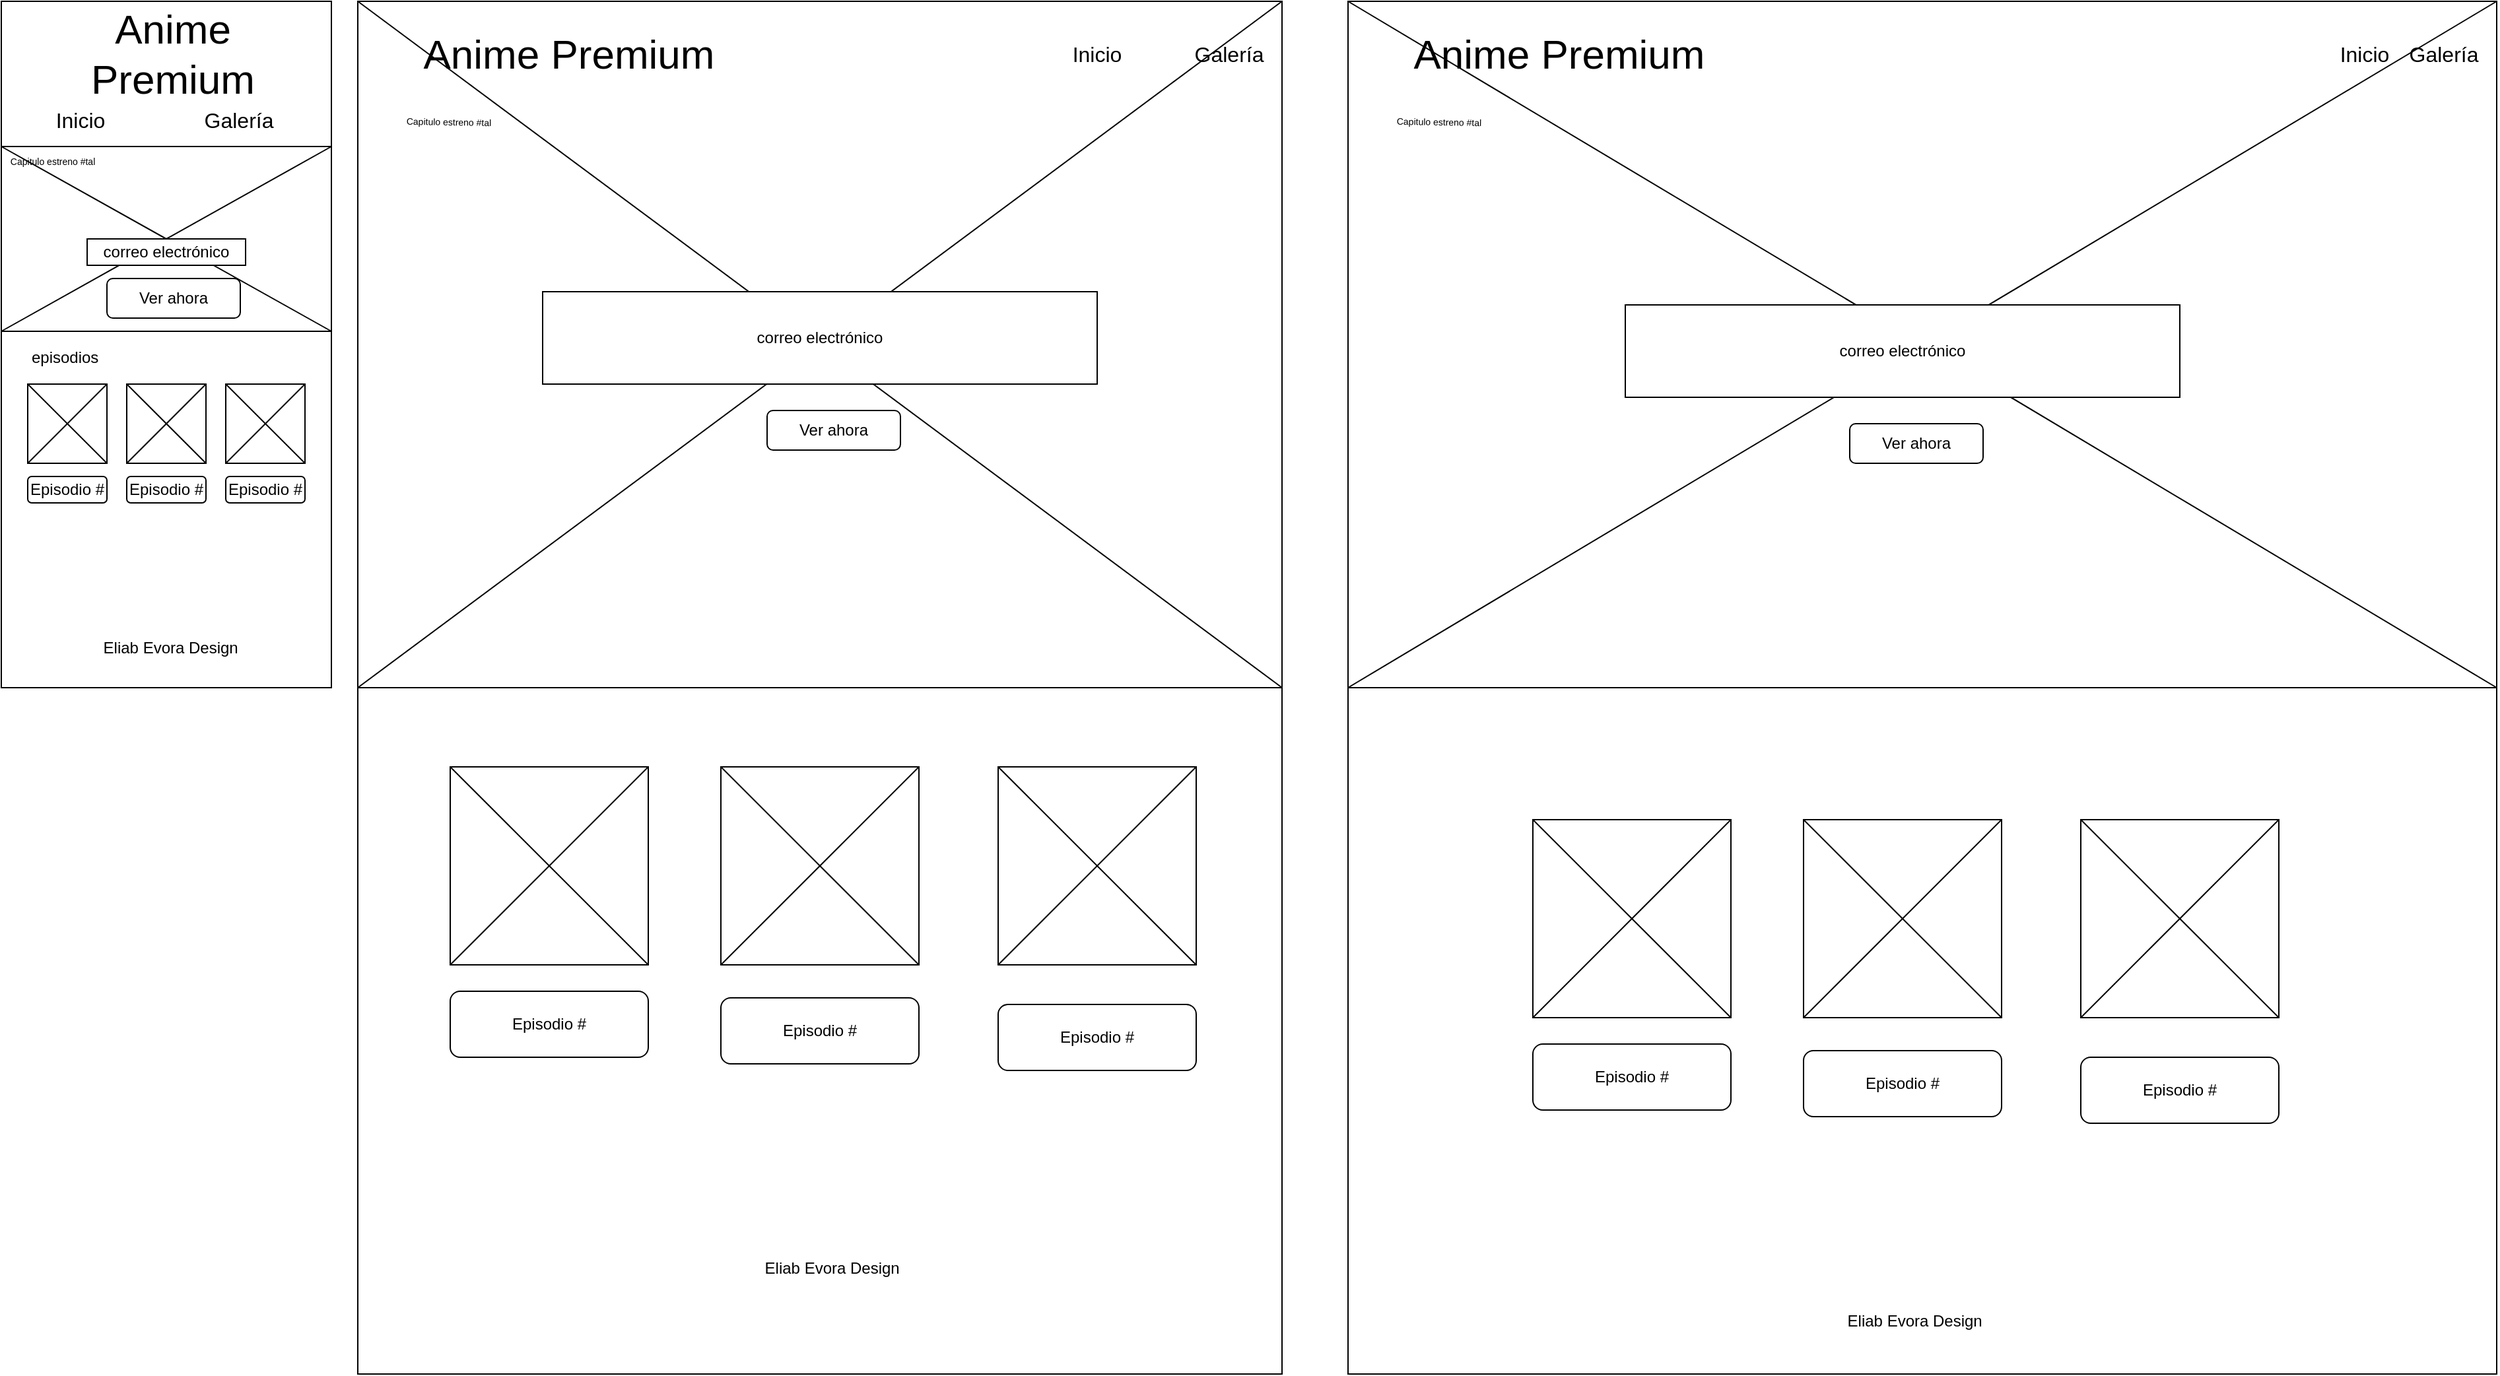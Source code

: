 <mxfile version="14.2.9" type="device"><diagram id="TVRLxBg_jeRX5fFNaOIJ" name="Page-1"><mxGraphModel dx="3434" dy="1849" grid="1" gridSize="10" guides="1" tooltips="1" connect="1" arrows="1" fold="1" page="1" pageScale="1" pageWidth="1100" pageHeight="850" math="0" shadow="0"><root><mxCell id="0"/><mxCell id="1" parent="0"/><mxCell id="LJBU-VAnCsG5Pyl1tN5j-1" value="" style="rounded=0;whiteSpace=wrap;html=1;" parent="1" vertex="1"><mxGeometry x="20" y="100" width="250" height="520" as="geometry"/></mxCell><mxCell id="LJBU-VAnCsG5Pyl1tN5j-2" value="" style="rounded=0;whiteSpace=wrap;html=1;" parent="1" vertex="1"><mxGeometry x="290" y="100" width="700" height="520" as="geometry"/></mxCell><mxCell id="LJBU-VAnCsG5Pyl1tN5j-15" value="Anime Premium" style="text;html=1;strokeColor=none;fillColor=none;align=center;verticalAlign=middle;whiteSpace=wrap;rounded=0;fontSize=31;" parent="1" vertex="1"><mxGeometry x="70" y="130" width="160" height="20" as="geometry"/></mxCell><mxCell id="LJBU-VAnCsG5Pyl1tN5j-16" value="Inicio" style="text;html=1;strokeColor=none;fillColor=none;align=center;verticalAlign=middle;whiteSpace=wrap;rounded=0;fontSize=16;" parent="1" vertex="1"><mxGeometry x="60" y="180" width="40" height="20" as="geometry"/></mxCell><mxCell id="LJBU-VAnCsG5Pyl1tN5j-17" value="Galería" style="text;html=1;strokeColor=none;fillColor=none;align=center;verticalAlign=middle;whiteSpace=wrap;rounded=0;fontSize=16;" parent="1" vertex="1"><mxGeometry x="180" y="180" width="40" height="20" as="geometry"/></mxCell><mxCell id="LJBU-VAnCsG5Pyl1tN5j-20" value="Anime Premium" style="text;html=1;strokeColor=none;fillColor=none;align=center;verticalAlign=middle;whiteSpace=wrap;rounded=0;fontSize=31;" parent="1" vertex="1"><mxGeometry x="310" y="130" width="280" height="20" as="geometry"/></mxCell><mxCell id="LJBU-VAnCsG5Pyl1tN5j-21" value="Inicio" style="text;html=1;strokeColor=none;fillColor=none;align=center;verticalAlign=middle;whiteSpace=wrap;rounded=0;fontSize=16;" parent="1" vertex="1"><mxGeometry x="830" y="130" width="40" height="20" as="geometry"/></mxCell><mxCell id="LJBU-VAnCsG5Pyl1tN5j-22" value="Galería" style="text;html=1;strokeColor=none;fillColor=none;align=center;verticalAlign=middle;whiteSpace=wrap;rounded=0;fontSize=16;" parent="1" vertex="1"><mxGeometry x="930" y="130" width="40" height="20" as="geometry"/></mxCell><mxCell id="LJBU-VAnCsG5Pyl1tN5j-23" value="" style="endArrow=none;html=1;fontSize=16;entryX=0;entryY=0;entryDx=0;entryDy=0;exitX=1;exitY=1;exitDx=0;exitDy=0;" parent="1" source="LJBU-VAnCsG5Pyl1tN5j-2" target="LJBU-VAnCsG5Pyl1tN5j-2" edge="1"><mxGeometry width="50" height="50" relative="1" as="geometry"><mxPoint x="620" y="320" as="sourcePoint"/><mxPoint x="670" y="270" as="targetPoint"/></mxGeometry></mxCell><mxCell id="LJBU-VAnCsG5Pyl1tN5j-24" value="" style="endArrow=none;html=1;fontSize=16;entryX=1;entryY=0;entryDx=0;entryDy=0;exitX=0;exitY=1;exitDx=0;exitDy=0;" parent="1" source="LJBU-VAnCsG5Pyl1tN5j-2" target="LJBU-VAnCsG5Pyl1tN5j-2" edge="1"><mxGeometry width="50" height="50" relative="1" as="geometry"><mxPoint x="620" y="320" as="sourcePoint"/><mxPoint x="670" y="270" as="targetPoint"/></mxGeometry></mxCell><mxCell id="LJBU-VAnCsG5Pyl1tN5j-25" style="edgeStyle=orthogonalEdgeStyle;rounded=0;orthogonalLoop=1;jettySize=auto;html=1;exitX=1;exitY=0.5;exitDx=0;exitDy=0;fontSize=16;" parent="1" edge="1"><mxGeometry relative="1" as="geometry"><mxPoint x="1620" y="632.5" as="sourcePoint"/><mxPoint x="1620" y="632.5" as="targetPoint"/></mxGeometry></mxCell><mxCell id="VJ8AZT7U1cvFvl4mFtHE-2" value="" style="rounded=0;whiteSpace=wrap;html=1;" vertex="1" parent="1"><mxGeometry x="20" y="210" width="250" height="140" as="geometry"/></mxCell><mxCell id="VJ8AZT7U1cvFvl4mFtHE-3" value="" style="endArrow=none;html=1;exitX=0;exitY=1;exitDx=0;exitDy=0;entryX=1;entryY=0;entryDx=0;entryDy=0;" edge="1" parent="1" source="VJ8AZT7U1cvFvl4mFtHE-2" target="VJ8AZT7U1cvFvl4mFtHE-2"><mxGeometry width="50" height="50" relative="1" as="geometry"><mxPoint x="200" y="280" as="sourcePoint"/><mxPoint x="250" y="230" as="targetPoint"/></mxGeometry></mxCell><mxCell id="VJ8AZT7U1cvFvl4mFtHE-4" value="" style="endArrow=none;html=1;exitX=0;exitY=0;exitDx=0;exitDy=0;entryX=1;entryY=1;entryDx=0;entryDy=0;" edge="1" parent="1" source="VJ8AZT7U1cvFvl4mFtHE-2" target="VJ8AZT7U1cvFvl4mFtHE-2"><mxGeometry width="50" height="50" relative="1" as="geometry"><mxPoint x="200" y="280" as="sourcePoint"/><mxPoint x="250" y="230" as="targetPoint"/></mxGeometry></mxCell><mxCell id="VJ8AZT7U1cvFvl4mFtHE-5" value="Ver ahora" style="rounded=1;whiteSpace=wrap;html=1;" vertex="1" parent="1"><mxGeometry x="100" y="310" width="101" height="30" as="geometry"/></mxCell><mxCell id="VJ8AZT7U1cvFvl4mFtHE-6" value="correo electrónico" style="rounded=0;whiteSpace=wrap;html=1;" vertex="1" parent="1"><mxGeometry x="85" y="280" width="120" height="20" as="geometry"/></mxCell><mxCell id="VJ8AZT7U1cvFvl4mFtHE-8" value="&lt;font style=&quot;font-size: 7px&quot;&gt;Capitulo estreno #tal&amp;nbsp;&lt;/font&gt;" style="text;html=1;strokeColor=none;fillColor=none;align=center;verticalAlign=middle;whiteSpace=wrap;rounded=0;" vertex="1" parent="1"><mxGeometry x="20" y="210" width="80" height="20" as="geometry"/></mxCell><mxCell id="VJ8AZT7U1cvFvl4mFtHE-9" value="" style="rounded=0;whiteSpace=wrap;html=1;" vertex="1" parent="1"><mxGeometry x="40" y="390" width="60" height="60" as="geometry"/></mxCell><mxCell id="VJ8AZT7U1cvFvl4mFtHE-10" value="" style="endArrow=none;html=1;exitX=0;exitY=1;exitDx=0;exitDy=0;entryX=1;entryY=0;entryDx=0;entryDy=0;" edge="1" parent="1" source="VJ8AZT7U1cvFvl4mFtHE-9" target="VJ8AZT7U1cvFvl4mFtHE-9"><mxGeometry width="50" height="50" relative="1" as="geometry"><mxPoint x="140" y="450" as="sourcePoint"/><mxPoint x="190" y="400" as="targetPoint"/><Array as="points"/></mxGeometry></mxCell><mxCell id="VJ8AZT7U1cvFvl4mFtHE-11" value="" style="endArrow=none;html=1;exitX=0;exitY=0;exitDx=0;exitDy=0;entryX=1;entryY=1;entryDx=0;entryDy=0;" edge="1" parent="1" source="VJ8AZT7U1cvFvl4mFtHE-9" target="VJ8AZT7U1cvFvl4mFtHE-9"><mxGeometry width="50" height="50" relative="1" as="geometry"><mxPoint x="40" y="435" as="sourcePoint"/><mxPoint x="100" y="375" as="targetPoint"/><Array as="points"/></mxGeometry></mxCell><mxCell id="VJ8AZT7U1cvFvl4mFtHE-13" value="episodios&amp;nbsp;" style="text;html=1;strokeColor=none;fillColor=none;align=center;verticalAlign=middle;whiteSpace=wrap;rounded=0;" vertex="1" parent="1"><mxGeometry x="25" y="360" width="90" height="20" as="geometry"/></mxCell><mxCell id="VJ8AZT7U1cvFvl4mFtHE-14" value="" style="rounded=0;whiteSpace=wrap;html=1;" vertex="1" parent="1"><mxGeometry x="115" y="390" width="60" height="60" as="geometry"/></mxCell><mxCell id="VJ8AZT7U1cvFvl4mFtHE-15" value="" style="rounded=0;whiteSpace=wrap;html=1;" vertex="1" parent="1"><mxGeometry x="190" y="390" width="60" height="60" as="geometry"/></mxCell><mxCell id="VJ8AZT7U1cvFvl4mFtHE-16" value="" style="endArrow=none;html=1;exitX=0;exitY=0;exitDx=0;exitDy=0;entryX=1;entryY=1;entryDx=0;entryDy=0;" edge="1" parent="1"><mxGeometry width="50" height="50" relative="1" as="geometry"><mxPoint x="115" y="390" as="sourcePoint"/><mxPoint x="175" y="450" as="targetPoint"/><Array as="points"/></mxGeometry></mxCell><mxCell id="VJ8AZT7U1cvFvl4mFtHE-17" value="" style="endArrow=none;html=1;exitX=0;exitY=1;exitDx=0;exitDy=0;entryX=1;entryY=0;entryDx=0;entryDy=0;" edge="1" parent="1"><mxGeometry width="50" height="50" relative="1" as="geometry"><mxPoint x="115" y="450" as="sourcePoint"/><mxPoint x="175" y="390" as="targetPoint"/><Array as="points"/></mxGeometry></mxCell><mxCell id="VJ8AZT7U1cvFvl4mFtHE-18" value="" style="endArrow=none;html=1;exitX=0;exitY=1;exitDx=0;exitDy=0;entryX=1;entryY=0;entryDx=0;entryDy=0;" edge="1" parent="1"><mxGeometry width="50" height="50" relative="1" as="geometry"><mxPoint x="190" y="450" as="sourcePoint"/><mxPoint x="250" y="390" as="targetPoint"/><Array as="points"/></mxGeometry></mxCell><mxCell id="VJ8AZT7U1cvFvl4mFtHE-19" value="" style="endArrow=none;html=1;exitX=0;exitY=0;exitDx=0;exitDy=0;entryX=1;entryY=1;entryDx=0;entryDy=0;" edge="1" parent="1"><mxGeometry width="50" height="50" relative="1" as="geometry"><mxPoint x="190" y="390" as="sourcePoint"/><mxPoint x="250" y="450" as="targetPoint"/><Array as="points"/></mxGeometry></mxCell><mxCell id="VJ8AZT7U1cvFvl4mFtHE-21" value="Episodio #" style="rounded=1;whiteSpace=wrap;html=1;" vertex="1" parent="1"><mxGeometry x="40" y="460" width="60" height="20" as="geometry"/></mxCell><mxCell id="VJ8AZT7U1cvFvl4mFtHE-22" value="Episodio #" style="rounded=1;whiteSpace=wrap;html=1;" vertex="1" parent="1"><mxGeometry x="115" y="460" width="60" height="20" as="geometry"/></mxCell><mxCell id="VJ8AZT7U1cvFvl4mFtHE-23" value="Episodio #" style="rounded=1;whiteSpace=wrap;html=1;" vertex="1" parent="1"><mxGeometry x="190" y="460" width="60" height="20" as="geometry"/></mxCell><mxCell id="VJ8AZT7U1cvFvl4mFtHE-25" value="Eliab Evora Design&amp;nbsp;" style="text;html=1;strokeColor=none;fillColor=none;align=center;verticalAlign=middle;whiteSpace=wrap;rounded=0;" vertex="1" parent="1"><mxGeometry x="40" y="580" width="220" height="20" as="geometry"/></mxCell><mxCell id="VJ8AZT7U1cvFvl4mFtHE-26" value="" style="rounded=0;whiteSpace=wrap;html=1;" vertex="1" parent="1"><mxGeometry x="290" y="620" width="700" height="520" as="geometry"/></mxCell><mxCell id="VJ8AZT7U1cvFvl4mFtHE-27" value="correo electrónico" style="rounded=0;whiteSpace=wrap;html=1;" vertex="1" parent="1"><mxGeometry x="430" y="320" width="420" height="70" as="geometry"/></mxCell><mxCell id="VJ8AZT7U1cvFvl4mFtHE-28" value="Ver ahora" style="rounded=1;whiteSpace=wrap;html=1;" vertex="1" parent="1"><mxGeometry x="600" y="410" width="101" height="30" as="geometry"/></mxCell><mxCell id="VJ8AZT7U1cvFvl4mFtHE-29" value="&lt;font style=&quot;font-size: 7px&quot;&gt;Capitulo estreno #tal&amp;nbsp;&lt;/font&gt;" style="text;html=1;strokeColor=none;fillColor=none;align=center;verticalAlign=middle;whiteSpace=wrap;rounded=0;rotation=1;" vertex="1" parent="1"><mxGeometry x="320" y="180" width="80" height="20" as="geometry"/></mxCell><mxCell id="VJ8AZT7U1cvFvl4mFtHE-31" value="" style="rounded=0;whiteSpace=wrap;html=1;" vertex="1" parent="1"><mxGeometry x="360" y="680" width="150" height="150" as="geometry"/></mxCell><mxCell id="VJ8AZT7U1cvFvl4mFtHE-32" value="" style="endArrow=none;html=1;exitX=0;exitY=1;exitDx=0;exitDy=0;entryX=1;entryY=0;entryDx=0;entryDy=0;" edge="1" parent="1" source="VJ8AZT7U1cvFvl4mFtHE-31" target="VJ8AZT7U1cvFvl4mFtHE-31"><mxGeometry width="50" height="50" relative="1" as="geometry"><mxPoint x="445" y="530" as="sourcePoint"/><mxPoint x="495" y="480" as="targetPoint"/><Array as="points"/></mxGeometry></mxCell><mxCell id="VJ8AZT7U1cvFvl4mFtHE-33" value="" style="endArrow=none;html=1;exitX=0;exitY=0;exitDx=0;exitDy=0;entryX=1;entryY=1;entryDx=0;entryDy=0;" edge="1" parent="1" source="VJ8AZT7U1cvFvl4mFtHE-31" target="VJ8AZT7U1cvFvl4mFtHE-31"><mxGeometry width="50" height="50" relative="1" as="geometry"><mxPoint x="345" y="515" as="sourcePoint"/><mxPoint x="405" y="455" as="targetPoint"/><Array as="points"/></mxGeometry></mxCell><mxCell id="VJ8AZT7U1cvFvl4mFtHE-34" value="Episodio #" style="rounded=1;whiteSpace=wrap;html=1;" vertex="1" parent="1"><mxGeometry x="360" y="850" width="150" height="50" as="geometry"/></mxCell><mxCell id="VJ8AZT7U1cvFvl4mFtHE-36" value="" style="rounded=0;whiteSpace=wrap;html=1;" vertex="1" parent="1"><mxGeometry x="565" y="680" width="150" height="150" as="geometry"/></mxCell><mxCell id="VJ8AZT7U1cvFvl4mFtHE-37" value="" style="endArrow=none;html=1;exitX=0;exitY=1;exitDx=0;exitDy=0;entryX=1;entryY=0;entryDx=0;entryDy=0;" edge="1" parent="1" source="VJ8AZT7U1cvFvl4mFtHE-36" target="VJ8AZT7U1cvFvl4mFtHE-36"><mxGeometry width="50" height="50" relative="1" as="geometry"><mxPoint x="625" y="530" as="sourcePoint"/><mxPoint x="675" y="480" as="targetPoint"/><Array as="points"/></mxGeometry></mxCell><mxCell id="VJ8AZT7U1cvFvl4mFtHE-38" value="" style="endArrow=none;html=1;exitX=0;exitY=0;exitDx=0;exitDy=0;entryX=1;entryY=1;entryDx=0;entryDy=0;" edge="1" parent="1" source="VJ8AZT7U1cvFvl4mFtHE-36" target="VJ8AZT7U1cvFvl4mFtHE-36"><mxGeometry width="50" height="50" relative="1" as="geometry"><mxPoint x="525" y="515" as="sourcePoint"/><mxPoint x="585" y="455" as="targetPoint"/><Array as="points"/></mxGeometry></mxCell><mxCell id="VJ8AZT7U1cvFvl4mFtHE-39" value="Episodio #" style="rounded=1;whiteSpace=wrap;html=1;" vertex="1" parent="1"><mxGeometry x="565" y="855" width="150" height="50" as="geometry"/></mxCell><mxCell id="VJ8AZT7U1cvFvl4mFtHE-40" value="" style="rounded=0;whiteSpace=wrap;html=1;" vertex="1" parent="1"><mxGeometry x="775" y="680" width="150" height="150" as="geometry"/></mxCell><mxCell id="VJ8AZT7U1cvFvl4mFtHE-41" value="" style="endArrow=none;html=1;exitX=0;exitY=1;exitDx=0;exitDy=0;entryX=1;entryY=0;entryDx=0;entryDy=0;" edge="1" parent="1" source="VJ8AZT7U1cvFvl4mFtHE-40" target="VJ8AZT7U1cvFvl4mFtHE-40"><mxGeometry width="50" height="50" relative="1" as="geometry"><mxPoint x="860" y="530" as="sourcePoint"/><mxPoint x="910" y="480" as="targetPoint"/><Array as="points"/></mxGeometry></mxCell><mxCell id="VJ8AZT7U1cvFvl4mFtHE-42" value="" style="endArrow=none;html=1;exitX=0;exitY=0;exitDx=0;exitDy=0;entryX=1;entryY=1;entryDx=0;entryDy=0;" edge="1" parent="1" source="VJ8AZT7U1cvFvl4mFtHE-40" target="VJ8AZT7U1cvFvl4mFtHE-40"><mxGeometry width="50" height="50" relative="1" as="geometry"><mxPoint x="760" y="515" as="sourcePoint"/><mxPoint x="820" y="455" as="targetPoint"/><Array as="points"/></mxGeometry></mxCell><mxCell id="VJ8AZT7U1cvFvl4mFtHE-43" value="Episodio #" style="rounded=1;whiteSpace=wrap;html=1;" vertex="1" parent="1"><mxGeometry x="775" y="860" width="150" height="50" as="geometry"/></mxCell><mxCell id="VJ8AZT7U1cvFvl4mFtHE-44" value="Eliab Evora Design&amp;nbsp;" style="text;html=1;strokeColor=none;fillColor=none;align=center;verticalAlign=middle;whiteSpace=wrap;rounded=0;" vertex="1" parent="1"><mxGeometry x="540.5" y="1050" width="220" height="20" as="geometry"/></mxCell><mxCell id="VJ8AZT7U1cvFvl4mFtHE-45" value="" style="rounded=0;whiteSpace=wrap;html=1;" vertex="1" parent="1"><mxGeometry x="1040" y="100" width="870" height="520" as="geometry"/></mxCell><mxCell id="VJ8AZT7U1cvFvl4mFtHE-46" value="Anime Premium" style="text;html=1;strokeColor=none;fillColor=none;align=center;verticalAlign=middle;whiteSpace=wrap;rounded=0;fontSize=31;" vertex="1" parent="1"><mxGeometry x="1060" y="130" width="280" height="20" as="geometry"/></mxCell><mxCell id="VJ8AZT7U1cvFvl4mFtHE-47" value="Inicio" style="text;html=1;strokeColor=none;fillColor=none;align=center;verticalAlign=middle;whiteSpace=wrap;rounded=0;fontSize=16;" vertex="1" parent="1"><mxGeometry x="1790" y="130" width="40" height="20" as="geometry"/></mxCell><mxCell id="VJ8AZT7U1cvFvl4mFtHE-48" value="Galería" style="text;html=1;strokeColor=none;fillColor=none;align=center;verticalAlign=middle;whiteSpace=wrap;rounded=0;fontSize=16;" vertex="1" parent="1"><mxGeometry x="1850" y="130" width="40" height="20" as="geometry"/></mxCell><mxCell id="VJ8AZT7U1cvFvl4mFtHE-49" value="" style="endArrow=none;html=1;fontSize=16;entryX=0;entryY=0;entryDx=0;entryDy=0;exitX=1;exitY=1;exitDx=0;exitDy=0;" edge="1" parent="1" source="VJ8AZT7U1cvFvl4mFtHE-45" target="VJ8AZT7U1cvFvl4mFtHE-45"><mxGeometry width="50" height="50" relative="1" as="geometry"><mxPoint x="1370" y="320" as="sourcePoint"/><mxPoint x="1420" y="270" as="targetPoint"/></mxGeometry></mxCell><mxCell id="VJ8AZT7U1cvFvl4mFtHE-50" value="" style="endArrow=none;html=1;fontSize=16;entryX=1;entryY=0;entryDx=0;entryDy=0;exitX=0;exitY=1;exitDx=0;exitDy=0;" edge="1" parent="1" source="VJ8AZT7U1cvFvl4mFtHE-45" target="VJ8AZT7U1cvFvl4mFtHE-45"><mxGeometry width="50" height="50" relative="1" as="geometry"><mxPoint x="1370" y="320" as="sourcePoint"/><mxPoint x="1420" y="270" as="targetPoint"/></mxGeometry></mxCell><mxCell id="VJ8AZT7U1cvFvl4mFtHE-51" value="" style="rounded=0;whiteSpace=wrap;html=1;" vertex="1" parent="1"><mxGeometry x="1040" y="620" width="870" height="520" as="geometry"/></mxCell><mxCell id="VJ8AZT7U1cvFvl4mFtHE-52" value="correo electrónico" style="rounded=0;whiteSpace=wrap;html=1;" vertex="1" parent="1"><mxGeometry x="1250" y="330" width="420" height="70" as="geometry"/></mxCell><mxCell id="VJ8AZT7U1cvFvl4mFtHE-53" value="Ver ahora" style="rounded=1;whiteSpace=wrap;html=1;" vertex="1" parent="1"><mxGeometry x="1420" y="420" width="101" height="30" as="geometry"/></mxCell><mxCell id="VJ8AZT7U1cvFvl4mFtHE-54" value="&lt;font style=&quot;font-size: 7px&quot;&gt;Capitulo estreno #tal&amp;nbsp;&lt;/font&gt;" style="text;html=1;strokeColor=none;fillColor=none;align=center;verticalAlign=middle;whiteSpace=wrap;rounded=0;rotation=1;" vertex="1" parent="1"><mxGeometry x="1070" y="180" width="80" height="20" as="geometry"/></mxCell><mxCell id="VJ8AZT7U1cvFvl4mFtHE-55" value="" style="rounded=0;whiteSpace=wrap;html=1;" vertex="1" parent="1"><mxGeometry x="1180" y="720" width="150" height="150" as="geometry"/></mxCell><mxCell id="VJ8AZT7U1cvFvl4mFtHE-56" value="" style="endArrow=none;html=1;exitX=0;exitY=1;exitDx=0;exitDy=0;entryX=1;entryY=0;entryDx=0;entryDy=0;" edge="1" parent="1" source="VJ8AZT7U1cvFvl4mFtHE-55" target="VJ8AZT7U1cvFvl4mFtHE-55"><mxGeometry width="50" height="50" relative="1" as="geometry"><mxPoint x="1265" y="570" as="sourcePoint"/><mxPoint x="1315" y="520" as="targetPoint"/><Array as="points"/></mxGeometry></mxCell><mxCell id="VJ8AZT7U1cvFvl4mFtHE-57" value="" style="endArrow=none;html=1;exitX=0;exitY=0;exitDx=0;exitDy=0;entryX=1;entryY=1;entryDx=0;entryDy=0;" edge="1" parent="1" source="VJ8AZT7U1cvFvl4mFtHE-55" target="VJ8AZT7U1cvFvl4mFtHE-55"><mxGeometry width="50" height="50" relative="1" as="geometry"><mxPoint x="1165" y="555" as="sourcePoint"/><mxPoint x="1225" y="495" as="targetPoint"/><Array as="points"/></mxGeometry></mxCell><mxCell id="VJ8AZT7U1cvFvl4mFtHE-58" value="Episodio #" style="rounded=1;whiteSpace=wrap;html=1;" vertex="1" parent="1"><mxGeometry x="1180" y="890" width="150" height="50" as="geometry"/></mxCell><mxCell id="VJ8AZT7U1cvFvl4mFtHE-59" value="" style="rounded=0;whiteSpace=wrap;html=1;" vertex="1" parent="1"><mxGeometry x="1385" y="720" width="150" height="150" as="geometry"/></mxCell><mxCell id="VJ8AZT7U1cvFvl4mFtHE-60" value="" style="endArrow=none;html=1;exitX=0;exitY=1;exitDx=0;exitDy=0;entryX=1;entryY=0;entryDx=0;entryDy=0;" edge="1" parent="1" source="VJ8AZT7U1cvFvl4mFtHE-59" target="VJ8AZT7U1cvFvl4mFtHE-59"><mxGeometry width="50" height="50" relative="1" as="geometry"><mxPoint x="1445" y="570" as="sourcePoint"/><mxPoint x="1495" y="520" as="targetPoint"/><Array as="points"/></mxGeometry></mxCell><mxCell id="VJ8AZT7U1cvFvl4mFtHE-61" value="" style="endArrow=none;html=1;exitX=0;exitY=0;exitDx=0;exitDy=0;entryX=1;entryY=1;entryDx=0;entryDy=0;" edge="1" parent="1" source="VJ8AZT7U1cvFvl4mFtHE-59" target="VJ8AZT7U1cvFvl4mFtHE-59"><mxGeometry width="50" height="50" relative="1" as="geometry"><mxPoint x="1345" y="555" as="sourcePoint"/><mxPoint x="1405" y="495" as="targetPoint"/><Array as="points"/></mxGeometry></mxCell><mxCell id="VJ8AZT7U1cvFvl4mFtHE-62" value="Episodio #" style="rounded=1;whiteSpace=wrap;html=1;" vertex="1" parent="1"><mxGeometry x="1385" y="895" width="150" height="50" as="geometry"/></mxCell><mxCell id="VJ8AZT7U1cvFvl4mFtHE-63" value="" style="rounded=0;whiteSpace=wrap;html=1;" vertex="1" parent="1"><mxGeometry x="1595" y="720" width="150" height="150" as="geometry"/></mxCell><mxCell id="VJ8AZT7U1cvFvl4mFtHE-64" value="" style="endArrow=none;html=1;exitX=0;exitY=1;exitDx=0;exitDy=0;entryX=1;entryY=0;entryDx=0;entryDy=0;" edge="1" parent="1" source="VJ8AZT7U1cvFvl4mFtHE-63" target="VJ8AZT7U1cvFvl4mFtHE-63"><mxGeometry width="50" height="50" relative="1" as="geometry"><mxPoint x="1680" y="570" as="sourcePoint"/><mxPoint x="1730" y="520" as="targetPoint"/><Array as="points"/></mxGeometry></mxCell><mxCell id="VJ8AZT7U1cvFvl4mFtHE-65" value="" style="endArrow=none;html=1;exitX=0;exitY=0;exitDx=0;exitDy=0;entryX=1;entryY=1;entryDx=0;entryDy=0;" edge="1" parent="1" source="VJ8AZT7U1cvFvl4mFtHE-63" target="VJ8AZT7U1cvFvl4mFtHE-63"><mxGeometry width="50" height="50" relative="1" as="geometry"><mxPoint x="1580" y="555" as="sourcePoint"/><mxPoint x="1640" y="495" as="targetPoint"/><Array as="points"/></mxGeometry></mxCell><mxCell id="VJ8AZT7U1cvFvl4mFtHE-66" value="Episodio #" style="rounded=1;whiteSpace=wrap;html=1;" vertex="1" parent="1"><mxGeometry x="1595" y="900" width="150" height="50" as="geometry"/></mxCell><mxCell id="VJ8AZT7U1cvFvl4mFtHE-67" value="Eliab Evora Design&amp;nbsp;" style="text;html=1;strokeColor=none;fillColor=none;align=center;verticalAlign=middle;whiteSpace=wrap;rounded=0;" vertex="1" parent="1"><mxGeometry x="1360.5" y="1090" width="220" height="20" as="geometry"/></mxCell></root></mxGraphModel></diagram></mxfile>